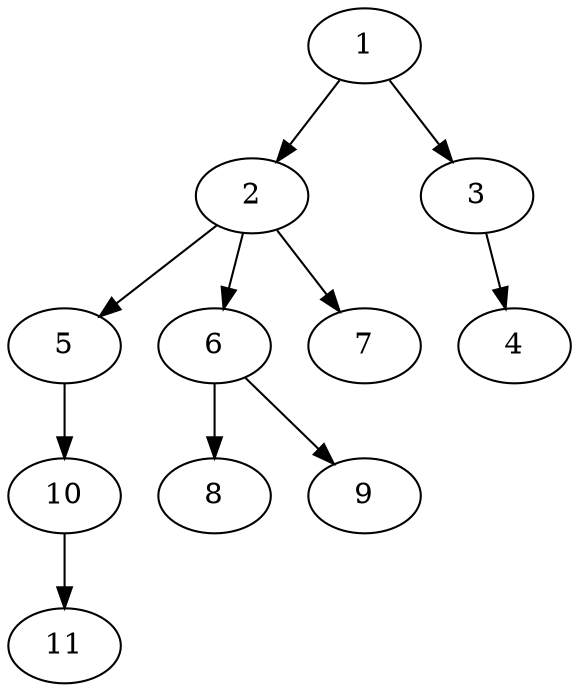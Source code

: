 // DAG (tier=1-easy, mode=data, n=11, ccr=0.317, fat=0.461, density=0.221, regular=0.622, jump=0.090, mindata=1048576, maxdata=8388608)
// DAG automatically generated by daggen at Sun Aug 24 16:33:33 2025
// /home/ermia/Project/Environments/daggen/bin/daggen --dot --ccr 0.317 --fat 0.461 --regular 0.622 --density 0.221 --jump 0.090 --mindata 1048576 --maxdata 8388608 -n 11 
digraph G {
  1 [size="378648611380002816000", alpha="0.14", expect_size="189324305690001408000"]
  1 -> 2 [size ="418710867148800"]
  1 -> 3 [size ="418710867148800"]
  2 [size="157053185569497664", alpha="0.17", expect_size="78526592784748832"]
  2 -> 5 [size ="90909559488512"]
  2 -> 6 [size ="90909559488512"]
  2 -> 7 [size ="90909559488512"]
  3 [size="46076151991394893824", alpha="0.18", expect_size="23038075995697446912"]
  3 -> 4 [size ="102819176644608"]
  4 [size="102651621666592496", alpha="0.07", expect_size="51325810833296248"]
  5 [size="2856545558790120", alpha="0.16", expect_size="1428272779395060"]
  5 -> 10 [size ="47197529833472"]
  6 [size="310398314448071296", alpha="0.02", expect_size="155199157224035648"]
  6 -> 8 [size ="328309447589888"]
  6 -> 9 [size ="328309447589888"]
  7 [size="11742349076298996", alpha="0.15", expect_size="5871174538149498"]
  8 [size="363578508917604352000", alpha="0.13", expect_size="181789254458802176000"]
  9 [size="18227136059469804", alpha="0.06", expect_size="9113568029734902"]
  10 [size="2462215063994642", alpha="0.13", expect_size="1231107531997321"]
  10 -> 11 [size ="84668980396032"]
  11 [size="11859340022505275392", alpha="0.10", expect_size="5929670011252637696"]
}